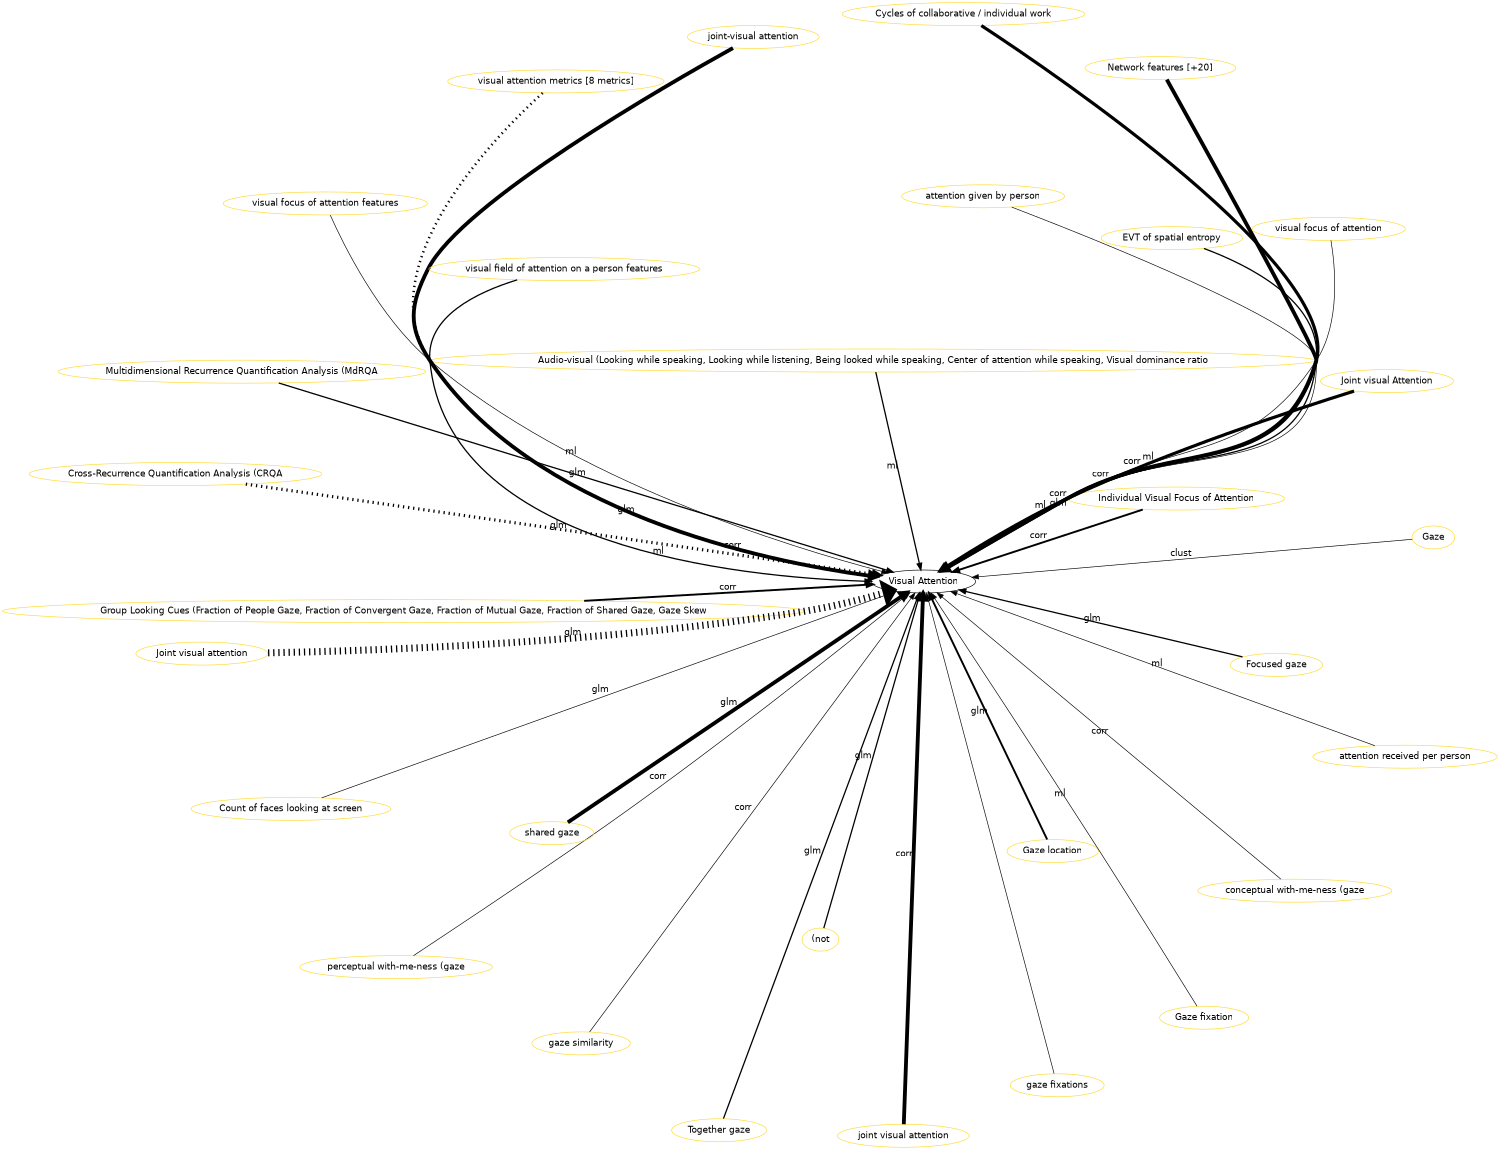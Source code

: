digraph world {
        size="10,10";
        layout=neato
        graph [fontname = "helvetica"];
        node [fontname = "helvetica", colorscheme=set28];
        edge [fontname = "helvetica", colorscheme=set28];

	"Visual Attention" [href="index.svg"];
	"Focused gaze" [href="https://scholar.google.com/scholar?hl=en&q=Understanding%20collaborative%20program%20comprehension:%20Interlacing%20gaze%20and%20dialogues" target="_blank" , color="6"];
	"Together gaze" [href="https://scholar.google.com/scholar?hl=en&q=Understanding%20collaborative%20program%20comprehension:%20Interlacing%20gaze%20and%20dialogues" target="_blank" , color="6"];
	"Focused gaze" [href="https://scholar.google.com/scholar?hl=en&q=Understanding%20collaborative%20program%20comprehension:%20Interlacing%20gaze%20and%20dialogues" target="_blank" , color="6"];
	"Together gaze" [href="https://scholar.google.com/scholar?hl=en&q=Understanding%20collaborative%20program%20comprehension:%20Interlacing%20gaze%20and%20dialogues" target="_blank" , color="6"];
	"visual attention metrics [8 metrics]" [href="https://scholar.google.com/scholar?hl=en&q=A%20Multimodal-Sensor-Enabled%20Room%20for%20Unobtrusive%20Group%20Meeting%20Analysis" target="_blank" , color="6"];
	"visual attention metrics [8 metrics]" [href="https://scholar.google.com/scholar?hl=en&q=A%20Multimodal-Sensor-Enabled%20Room%20for%20Unobtrusive%20Group%20Meeting%20Analysis" target="_blank" , color="6"];
	"visual attention metrics [8 metrics]" [href="https://scholar.google.com/scholar?hl=en&q=A%20Multimodal-Sensor-Enabled%20Room%20for%20Unobtrusive%20Group%20Meeting%20Analysis" target="_blank" , color="6"];
	"visual attention metrics [8 metrics]" [href="https://scholar.google.com/scholar?hl=en&q=A%20Multimodal-Sensor-Enabled%20Room%20for%20Unobtrusive%20Group%20Meeting%20Analysis" target="_blank" , color="6"];
	"Individual Visual Focus of Attention" [href="https://scholar.google.com/scholar?hl=en&q=Linking%20Speaking%20and%20Looking%20Behavior%20Patterns%20with%20Group%20Composition,%20Perception,%20and%20Performance" target="_blank" , color="6"];
	"Group Looking Cues (Fraction of People Gaze, Fraction of Convergent Gaze, Fraction of Mutual Gaze, Fraction of Shared Gaze, Gaze Skew" [href="https://scholar.google.com/scholar?hl=en&q=Linking%20Speaking%20and%20Looking%20Behavior%20Patterns%20with%20Group%20Composition,%20Perception,%20and%20Performance" target="_blank" , color="6"];
	"Individual Visual Focus of Attention" [href="https://scholar.google.com/scholar?hl=en&q=Linking%20Speaking%20and%20Looking%20Behavior%20Patterns%20with%20Group%20Composition,%20Perception,%20and%20Performance" target="_blank" , color="6"];
	"Group Looking Cues (Fraction of People Gaze, Fraction of Convergent Gaze, Fraction of Mutual Gaze, Fraction of Shared Gaze, Gaze Skew" [href="https://scholar.google.com/scholar?hl=en&q=Linking%20Speaking%20and%20Looking%20Behavior%20Patterns%20with%20Group%20Composition,%20Perception,%20and%20Performance" target="_blank" , color="6"];
	"Individual Visual Focus of Attention" [href="https://scholar.google.com/scholar?hl=en&q=Linking%20Speaking%20and%20Looking%20Behavior%20Patterns%20with%20Group%20Composition,%20Perception,%20and%20Performance" target="_blank" , color="6"];
	"Group Looking Cues (Fraction of People Gaze, Fraction of Convergent Gaze, Fraction of Mutual Gaze, Fraction of Shared Gaze, Gaze Skew" [href="https://scholar.google.com/scholar?hl=en&q=Linking%20Speaking%20and%20Looking%20Behavior%20Patterns%20with%20Group%20Composition,%20Perception,%20and%20Performance" target="_blank" , color="6"];
	"perceptual with-me-ness (gaze" [href="https://scholar.google.com/scholar?hl=en&q=Looking%20AT%20versus%20Looking%20THROUGH:%20A%20Dual%20Eye-tracking%20Study%20in%20MOOC%20Context" target="_blank" , color="6"];
	"conceptual with-me-ness (gaze" [href="https://scholar.google.com/scholar?hl=en&q=Looking%20AT%20versus%20Looking%20THROUGH:%20A%20Dual%20Eye-tracking%20Study%20in%20MOOC%20Context" target="_blank" , color="6"];
	"gaze similarity" [href="https://scholar.google.com/scholar?hl=en&q=Looking%20AT%20versus%20Looking%20THROUGH:%20A%20Dual%20Eye-tracking%20Study%20in%20MOOC%20Context" target="_blank" , color="6"];
	"gaze fixations" [href="https://scholar.google.com/scholar?hl=en&q=A%20Network%20Analytic%20Approach%20to%20Gaze%20Coordination%20during%20a%20Collaborative%20Task" target="_blank" , color="6"];
	"(not" [href="https://scholar.google.com/scholar?hl=en&q=Dual%20Gaze%20as%20a%20Proxy%20for%20Collaboration%20in%20Informal%20Learning" target="_blank" , color="6"];
	"(not" [href="https://scholar.google.com/scholar?hl=en&q=Dual%20Gaze%20as%20a%20Proxy%20for%20Collaboration%20in%20Informal%20Learning" target="_blank" , color="6"];
	"Joint visual attention" [href="https://scholar.google.com/scholar?hl=en&q=Using%20Eye-Tracking%20Technology%20to%20Support%20Visual%20Coordination%20in%20Collaborative%20Problem-Solving%20Groups" target="_blank" , color="6"];
	"Joint visual attention" [href="https://scholar.google.com/scholar?hl=en&q=Using%20Eye-Tracking%20Technology%20to%20Support%20Visual%20Coordination%20in%20Collaborative%20Problem-Solving%20Groups" target="_blank" , color="6"];
	"Joint visual attention" [href="https://scholar.google.com/scholar?hl=en&q=The%20Effect%20of%20Mutual%20Gaze%20Perception%20on%20Students’%20Verbal%20Coordination" target="_blank" , color="6"];
	"Joint visual attention" [href="https://scholar.google.com/scholar?hl=en&q=The%20Effect%20of%20Mutual%20Gaze%20Perception%20on%20Students’%20Verbal%20Coordination" target="_blank" , color="6"];
	"Joint visual attention" [href="https://scholar.google.com/scholar?hl=en&q=The%20Effect%20of%20Mutual%20Gaze%20Perception%20on%20Students’%20Verbal%20Coordination" target="_blank" , color="6"];
	"Joint visual attention" [href="https://scholar.google.com/scholar?hl=en&q=Detecting%20Collaborative%20Dynamics%20Using%20Mobile%20Eye-Trackers" target="_blank" , color="6"];
	"Gaze" [href="https://scholar.google.com/scholar?hl=en&q=Personality%20Trait%20Classification%20via%20Co-Occurrent%20Multiparty%20Multimodal%20Event%20Discovery" target="_blank" , color="6"];
	"Joint visual Attention" [href="https://scholar.google.com/scholar?hl=en&q=Leveraging%20Mobile%20Eye-Trackers%20to%20Capture%20Joint%20Visual%20Attention%20in%20Co-Located%20Collaborative%20Learning" target="_blank" , color="6"];
	"Cycles of collaborative / individual work" [href="https://scholar.google.com/scholar?hl=en&q=Leveraging%20Mobile%20Eye-Trackers%20to%20Capture%20Joint%20Visual%20Attention%20in%20Co-Located%20Collaborative%20Learning" target="_blank" , color="6"];
	"Cycles of collaborative / individual work" [href="https://scholar.google.com/scholar?hl=en&q=Leveraging%20Mobile%20Eye-Trackers%20to%20Capture%20Joint%20Visual%20Attention%20in%20Co-Located%20Collaborative%20Learning" target="_blank" , color="6"];
	"Cycles of collaborative / individual work" [href="https://scholar.google.com/scholar?hl=en&q=Leveraging%20Mobile%20Eye-Trackers%20to%20Capture%20Joint%20Visual%20Attention%20in%20Co-Located%20Collaborative%20Learning" target="_blank" , color="6"];
	"Gaze location" [href="https://scholar.google.com/scholar?hl=en&q=Gaze%20quality%20assisted%20automatic%20recognition%20of%20social%20contexts%20in%20collaborative%20Tetris" target="_blank" , color="6"];
	"Gaze fixation" [href="https://scholar.google.com/scholar?hl=en&q=Gaze%20quality%20assisted%20automatic%20recognition%20of%20social%20contexts%20in%20collaborative%20Tetris" target="_blank" , color="6"];
	"Gaze location" [href="https://scholar.google.com/scholar?hl=en&q=Can%20Eye%20Help%20You?:%20Effects%20of%20Visualizing%20Eye%20Fixations%20on%20Remote%20Collaboration%20Scenarios%20for%20Physical%20Tasks" target="_blank" , color="6"];
	"Gaze location" [href="https://scholar.google.com/scholar?hl=en&q=Can%20Eye%20Help%20You?:%20Effects%20of%20Visualizing%20Eye%20Fixations%20on%20Remote%20Collaboration%20Scenarios%20for%20Physical%20Tasks" target="_blank" , color="6"];
	"Joint visual Attention" [href="https://scholar.google.com/scholar?hl=en&q=Using%20Mobile%20Eye-Trackers%20to%20Unpack%20the%20Perceptual%20Benefits%20of%20a%20Tangible%20User%20Interface%20for%20Collaborative%20Learning" target="_blank" , color="6"];
	"Joint visual Attention" [href="https://scholar.google.com/scholar?hl=en&q=Using%20Mobile%20Eye-Trackers%20to%20Unpack%20the%20Perceptual%20Benefits%20of%20a%20Tangible%20User%20Interface%20for%20Collaborative%20Learning" target="_blank" , color="6"];
	"visual focus of attention features" [href="https://scholar.google.com/scholar?hl=en&q=Investigating%20Automatic%20Dominance%20Estimation%20in%20Groups%20From%20Visual%20Attention%20and%20Speaking%20Activity" target="_blank" , color="6"];
	"Cross-Recurrence Quantification Analysis (CRQA" [href="https://scholar.google.com/scholar?hl=en&q=Dynamics%20of%20Visual%20Attention%20in%20Multiparty%20Collaborative%20Problem%20Solving%20using%20Multidimensional%20Recurrence%20Quantification%20Analysis" target="_blank" , color="6"];
	"Multidimensional Recurrence Quantification Analysis (MdRQA" [href="https://scholar.google.com/scholar?hl=en&q=Dynamics%20of%20Visual%20Attention%20in%20Multiparty%20Collaborative%20Problem%20Solving%20using%20Multidimensional%20Recurrence%20Quantification%20Analysis" target="_blank" , color="6"];
	"Multidimensional Recurrence Quantification Analysis (MdRQA" [href="https://scholar.google.com/scholar?hl=en&q=Dynamics%20of%20Visual%20Attention%20in%20Multiparty%20Collaborative%20Problem%20Solving%20using%20Multidimensional%20Recurrence%20Quantification%20Analysis" target="_blank" , color="6"];
	"Cross-Recurrence Quantification Analysis (CRQA" [href="https://scholar.google.com/scholar?hl=en&q=Dynamics%20of%20Visual%20Attention%20in%20Multiparty%20Collaborative%20Problem%20Solving%20using%20Multidimensional%20Recurrence%20Quantification%20Analysis" target="_blank" , color="6"];
	"Cross-Recurrence Quantification Analysis (CRQA" [href="https://scholar.google.com/scholar?hl=en&q=Dynamics%20of%20Visual%20Attention%20in%20Multiparty%20Collaborative%20Problem%20Solving%20using%20Multidimensional%20Recurrence%20Quantification%20Analysis" target="_blank" , color="6"];
	"Cross-Recurrence Quantification Analysis (CRQA" [href="https://scholar.google.com/scholar?hl=en&q=Dynamics%20of%20Visual%20Attention%20in%20Multiparty%20Collaborative%20Problem%20Solving%20using%20Multidimensional%20Recurrence%20Quantification%20Analysis" target="_blank" , color="6"];
	"Cross-Recurrence Quantification Analysis (CRQA" [href="https://scholar.google.com/scholar?hl=en&q=Dynamics%20of%20Visual%20Attention%20in%20Multiparty%20Collaborative%20Problem%20Solving%20using%20Multidimensional%20Recurrence%20Quantification%20Analysis" target="_blank" , color="6"];
	"Audio-visual (Looking while speaking, Looking while listening, Being looked while speaking, Center of attention while speaking, Visual dominance ratio" [href="https://scholar.google.com/scholar?hl=en&q=Emergent%20leaders%20through%20looking%20and%20speaking:%20from%20audio-visual%20data%20to%20multimodal%20recognition" target="_blank" , color="6"];
	"Audio-visual (Looking while speaking, Looking while listening, Being looked while speaking, Center of attention while speaking, Visual dominance ratio" [href="https://scholar.google.com/scholar?hl=en&q=Emergent%20leaders%20through%20looking%20and%20speaking:%20from%20audio-visual%20data%20to%20multimodal%20recognition" target="_blank" , color="6"];
	"Joint visual attention" [href="https://scholar.google.com/scholar?hl=en&q=Predicting%20the%20Quality%20of%20Collaborative%20Problem%20Solving%20Through%20Linguistic%20Analysis%20of%20Discourse" target="_blank" , color="6"];
	"Count of faces looking at screen" [href="https://scholar.google.com/scholar?hl=en&q=Using%20Multimodal%20Learning%20Analytics%20to%20Identify%20Aspects%20of%20Collaboration%20in%20Project-Based%20Learning" target="_blank" , color="6"];
	"EVT of spatial entropy" [href="https://scholar.google.com/scholar?hl=en&q=An%20Alternate%20Statistical%20Lens%20to%20Look%20at%20Collaboration%20Data:%20Extreme%20Value%20Theory" target="_blank" , color="6"];
	"EVT of spatial entropy" [href="https://scholar.google.com/scholar?hl=en&q=An%20Alternate%20Statistical%20Lens%20to%20Look%20at%20Collaboration%20Data:%20Extreme%20Value%20Theory" target="_blank" , color="6"];
	"Network features [+20]" [href="https://scholar.google.com/scholar?hl=en&q=Toward%20Collaboration%20Sensing" target="_blank" , color="6"];
	"Network features [+20]" [href="https://scholar.google.com/scholar?hl=en&q=Toward%20Collaboration%20Sensing" target="_blank" , color="6"];
	"joint-visual attention" [href="https://scholar.google.com/scholar?hl=en&q=Unpacking%20Collaborative%20Learning%20Processes%20during%20Hands-on%20Activities%20using%20Mobile%20Eye-Trackers" target="_blank" , color="6"];
	"joint-visual attention" [href="https://scholar.google.com/scholar?hl=en&q=Unpacking%20Collaborative%20Learning%20Processes%20during%20Hands-on%20Activities%20using%20Mobile%20Eye-Trackers" target="_blank" , color="6"];
	"joint visual attention" [href="https://scholar.google.com/scholar?hl=en&q=3D%20Tangibles%20Facilitate%20Joint%20Visual%20Attention%20in%20Dyads" target="_blank" , color="6"];
	"joint visual attention" [href="https://scholar.google.com/scholar?hl=en&q=3D%20Tangibles%20Facilitate%20Joint%20Visual%20Attention%20in%20Dyads" target="_blank" , color="6"];
	"joint visual attention" [href="https://scholar.google.com/scholar?hl=en&q=3D%20Tangibles%20Facilitate%20Joint%20Visual%20Attention%20in%20Dyads" target="_blank" , color="6"];
	"visual focus of attention" [href="https://scholar.google.com/scholar?hl=en&q=Real-time%20mutual%20gaze%20perception" target="_blank" , color="6"];
	"joint visual attention" [href="https://scholar.google.com/scholar?hl=en&q=Real-time%20mutual%20gaze%20perception" target="_blank" , color="6"];
	"visual field of attention on a person features" [href="https://scholar.google.com/scholar?hl=en&q=Detecting%20Emergent%20Leader%20in%20a%20Meeting%20Environment" target="_blank" , color="6"];
	"visual field of attention on a person features" [href="https://scholar.google.com/scholar?hl=en&q=Detecting%20Emergent%20Leader%20in%20a%20Meeting%20Environment" target="_blank" , color="6"];
	"shared gaze" [href="https://scholar.google.com/scholar?hl=en&q=Effects%20of%20Shared%20Gaze%20on%20Audio-%20Versus%20Text-Based%20Remote%20Collaborations" target="_blank" , color="6"];
	"shared gaze" [href="https://scholar.google.com/scholar?hl=en&q=Effects%20of%20Shared%20Gaze%20on%20Audio-%20Versus%20Text-Based%20Remote%20Collaborations" target="_blank" , color="6"];
	"shared gaze" [href="https://scholar.google.com/scholar?hl=en&q=Effects%20of%20Shared%20Gaze%20on%20Audio-%20Versus%20Text-Based%20Remote%20Collaborations" target="_blank" , color="6"];
	"shared gaze" [href="https://scholar.google.com/scholar?hl=en&q=Effects%20of%20Shared%20Gaze%20on%20Audio-%20Versus%20Text-Based%20Remote%20Collaborations" target="_blank" , color="6"];
	"attention received per person" [href="https://scholar.google.com/scholar?hl=en&q=Employing%20Social%20Gaze%20and%20Speaking%20Activity%20for%20Automatic%20Determination%20of%20the%20Extraversion%20Trait" target="_blank" , color="6"];
	"attention given by person" [href="https://scholar.google.com/scholar?hl=en&q=Employing%20Social%20Gaze%20and%20Speaking%20Activity%20for%20Automatic%20Determination%20of%20the%20Extraversion%20Trait" target="_blank" , color="6"];
	"Joint visual attention" [href="https://scholar.google.com/scholar?hl=en&q=Using%20Eye-Tracking%20Technology%20to%20Support%20Visual%20Coordination%20in%20Collaborative%20Problem-Solving%20Groups" target="_blank" , color="6"];
	"Joint visual attention" [href="https://scholar.google.com/scholar?hl=en&q=Using%20Eye-Tracking%20Technology%20to%20Support%20Visual%20Coordination%20in%20Collaborative%20Problem-Solving%20Groups" target="_blank" , color="6"];
	"Joint visual attention" [href="https://scholar.google.com/scholar?hl=en&q=The%20Effect%20of%20Mutual%20Gaze%20Perception%20on%20Students’%20Verbal%20Coordination" target="_blank" , color="6"];
	"Joint visual attention" [href="https://scholar.google.com/scholar?hl=en&q=The%20Effect%20of%20Mutual%20Gaze%20Perception%20on%20Students’%20Verbal%20Coordination" target="_blank" , color="6"];
	"Joint visual Attention" [href="https://scholar.google.com/scholar?hl=en&q=Leveraging%20Mobile%20Eye-Trackers%20to%20Capture%20Joint%20Visual%20Attention%20in%20Co-Located%20Collaborative%20Learning" target="_blank" , color="6"];
	"Joint visual Attention" [href="https://scholar.google.com/scholar?hl=en&q=Leveraging%20Mobile%20Eye-Trackers%20to%20Capture%20Joint%20Visual%20Attention%20in%20Co-Located%20Collaborative%20Learning" target="_blank" , color="6"];
	"Cycles of collaborative / individual work" [href="https://scholar.google.com/scholar?hl=en&q=Leveraging%20Mobile%20Eye-Trackers%20to%20Capture%20Joint%20Visual%20Attention%20in%20Co-Located%20Collaborative%20Learning" target="_blank" , color="6"];
	"Cycles of collaborative / individual work" [href="https://scholar.google.com/scholar?hl=en&q=Leveraging%20Mobile%20Eye-Trackers%20to%20Capture%20Joint%20Visual%20Attention%20in%20Co-Located%20Collaborative%20Learning" target="_blank" , color="6"];
	"Network features [+20]" [href="https://scholar.google.com/scholar?hl=en&q=Toward%20Collaboration%20Sensing" target="_blank" , color="6"];
	"Network features [+20]" [href="https://scholar.google.com/scholar?hl=en&q=Toward%20Collaboration%20Sensing" target="_blank" , color="6"];
	"Network features [+20]" [href="https://scholar.google.com/scholar?hl=en&q=Toward%20Collaboration%20Sensing" target="_blank" , color="6"];
	"Network features [+20]" [href="https://scholar.google.com/scholar?hl=en&q=Toward%20Collaboration%20Sensing" target="_blank" , color="6"];
	"joint-visual attention" [href="https://scholar.google.com/scholar?hl=en&q=Unpacking%20Collaborative%20Learning%20Processes%20during%20Hands-on%20Activities%20using%20Mobile%20Eye-Trackers" target="_blank" , color="6"];
	"joint-visual attention" [href="https://scholar.google.com/scholar?hl=en&q=Unpacking%20Collaborative%20Learning%20Processes%20during%20Hands-on%20Activities%20using%20Mobile%20Eye-Trackers" target="_blank" , color="6"];
	"joint-visual attention" [href="https://scholar.google.com/scholar?hl=en&q=Unpacking%20Collaborative%20Learning%20Processes%20during%20Hands-on%20Activities%20using%20Mobile%20Eye-Trackers" target="_blank" , color="6"];
	"joint-visual attention" [href="https://scholar.google.com/scholar?hl=en&q=Unpacking%20Collaborative%20Learning%20Processes%20during%20Hands-on%20Activities%20using%20Mobile%20Eye-Trackers" target="_blank" , color="6"];
	"joint visual attention" [href="https://scholar.google.com/scholar?hl=en&q=3D%20Tangibles%20Facilitate%20Joint%20Visual%20Attention%20in%20Dyads" target="_blank" , color="6"];
	"joint visual attention" [href="https://scholar.google.com/scholar?hl=en&q=3D%20Tangibles%20Facilitate%20Joint%20Visual%20Attention%20in%20Dyads" target="_blank" , color="6"];
	"shared gaze" [href="https://scholar.google.com/scholar?hl=en&q=Effects%20of%20Shared%20Gaze%20on%20Audio-%20Versus%20Text-Based%20Remote%20Collaborations" target="_blank" , color="6"];
	"shared gaze" [href="https://scholar.google.com/scholar?hl=en&q=Effects%20of%20Shared%20Gaze%20on%20Audio-%20Versus%20Text-Based%20Remote%20Collaborations" target="_blank" , color="6"];
	"Focused gaze" -> "Visual Attention" [label="glm", labeltooltip=2, style="solid", penwidth=2];
	"Together gaze" -> "Visual Attention" [label="glm", labeltooltip=2, style="solid", penwidth=2];
	"visual attention metrics [8 metrics]" -> "Visual Attention" [label="glm", labeltooltip=4, style="dotted", penwidth=4];
	"Individual Visual Focus of Attention" -> "Visual Attention" [label="corr", labeltooltip=3, style="solid", penwidth=3];
	"Group Looking Cues (Fraction of People Gaze, Fraction of Convergent Gaze, Fraction of Mutual Gaze, Fraction of Shared Gaze, Gaze Skew" -> "Visual Attention" [label="corr", labeltooltip=3, style="solid", penwidth=3];
	"perceptual with-me-ness (gaze" -> "Visual Attention" [label="corr", labeltooltip=1, style="solid", penwidth=1];
	"conceptual with-me-ness (gaze" -> "Visual Attention" [label="corr", labeltooltip=1, style="solid", penwidth=1];
	"gaze similarity" -> "Visual Attention" [label="corr", labeltooltip=1, style="solid", penwidth=1];
	"gaze fixations" -> "Visual Attention" [label="", labeltooltip=1, style="solid", penwidth=1];
	"(not" -> "Visual Attention" [label="glm", labeltooltip=2, style="solid", penwidth=2];
	"Joint visual attention" -> "Visual Attention" [label="glm", labeltooltip=11, style="dotted", penwidth=11];
	"Gaze" -> "Visual Attention" [label="clust", labeltooltip=1, style="solid", penwidth=1];
	"Joint visual Attention" -> "Visual Attention" [label="corr", labeltooltip=5, style="solid", penwidth=5];
	"Cycles of collaborative / individual work" -> "Visual Attention" [label="corr", labeltooltip=5, style="solid", penwidth=5];
	"Gaze location" -> "Visual Attention" [label="glm", labeltooltip=3, style="solid", penwidth=3];
	"Gaze fixation" -> "Visual Attention" [label="ml", labeltooltip=1, style="solid", penwidth=1];
	"visual focus of attention features" -> "Visual Attention" [label="ml", labeltooltip=1, style="solid", penwidth=1];
	"Cross-Recurrence Quantification Analysis (CRQA" -> "Visual Attention" [label="glm", labeltooltip=5, style="dotted", penwidth=5];
	"Multidimensional Recurrence Quantification Analysis (MdRQA" -> "Visual Attention" [label="glm", labeltooltip=2, style="solid", penwidth=2];
	"Audio-visual (Looking while speaking, Looking while listening, Being looked while speaking, Center of attention while speaking, Visual dominance ratio" -> "Visual Attention" [label="ml", labeltooltip=2, style="solid", penwidth=2];
	"Count of faces looking at screen" -> "Visual Attention" [label="glm", labeltooltip=1, style="solid", penwidth=1];
	"EVT of spatial entropy" -> "Visual Attention" [label="glm", labeltooltip=2, style="solid", penwidth=2];
	"Network features [+20]" -> "Visual Attention" [label="corr", labeltooltip=6, style="solid", penwidth=6];
	"joint-visual attention" -> "Visual Attention" [label="corr", labeltooltip=6, style="solid", penwidth=6];
	"joint visual attention" -> "Visual Attention" [label="corr", labeltooltip=6, style="solid", penwidth=6];
	"visual focus of attention" -> "Visual Attention" [label="ml", labeltooltip=1, style="solid", penwidth=1];
	"visual field of attention on a person features" -> "Visual Attention" [label="ml", labeltooltip=2, style="solid", penwidth=2];
	"shared gaze" -> "Visual Attention" [label="glm", labeltooltip=6, style="solid", penwidth=6];
	"attention received per person" -> "Visual Attention" [label="ml", labeltooltip=1, style="solid", penwidth=1];
	"attention given by person" -> "Visual Attention" [label="ml", labeltooltip=1, style="solid", penwidth=1];

 overlap=false 
 splines = true; 


}